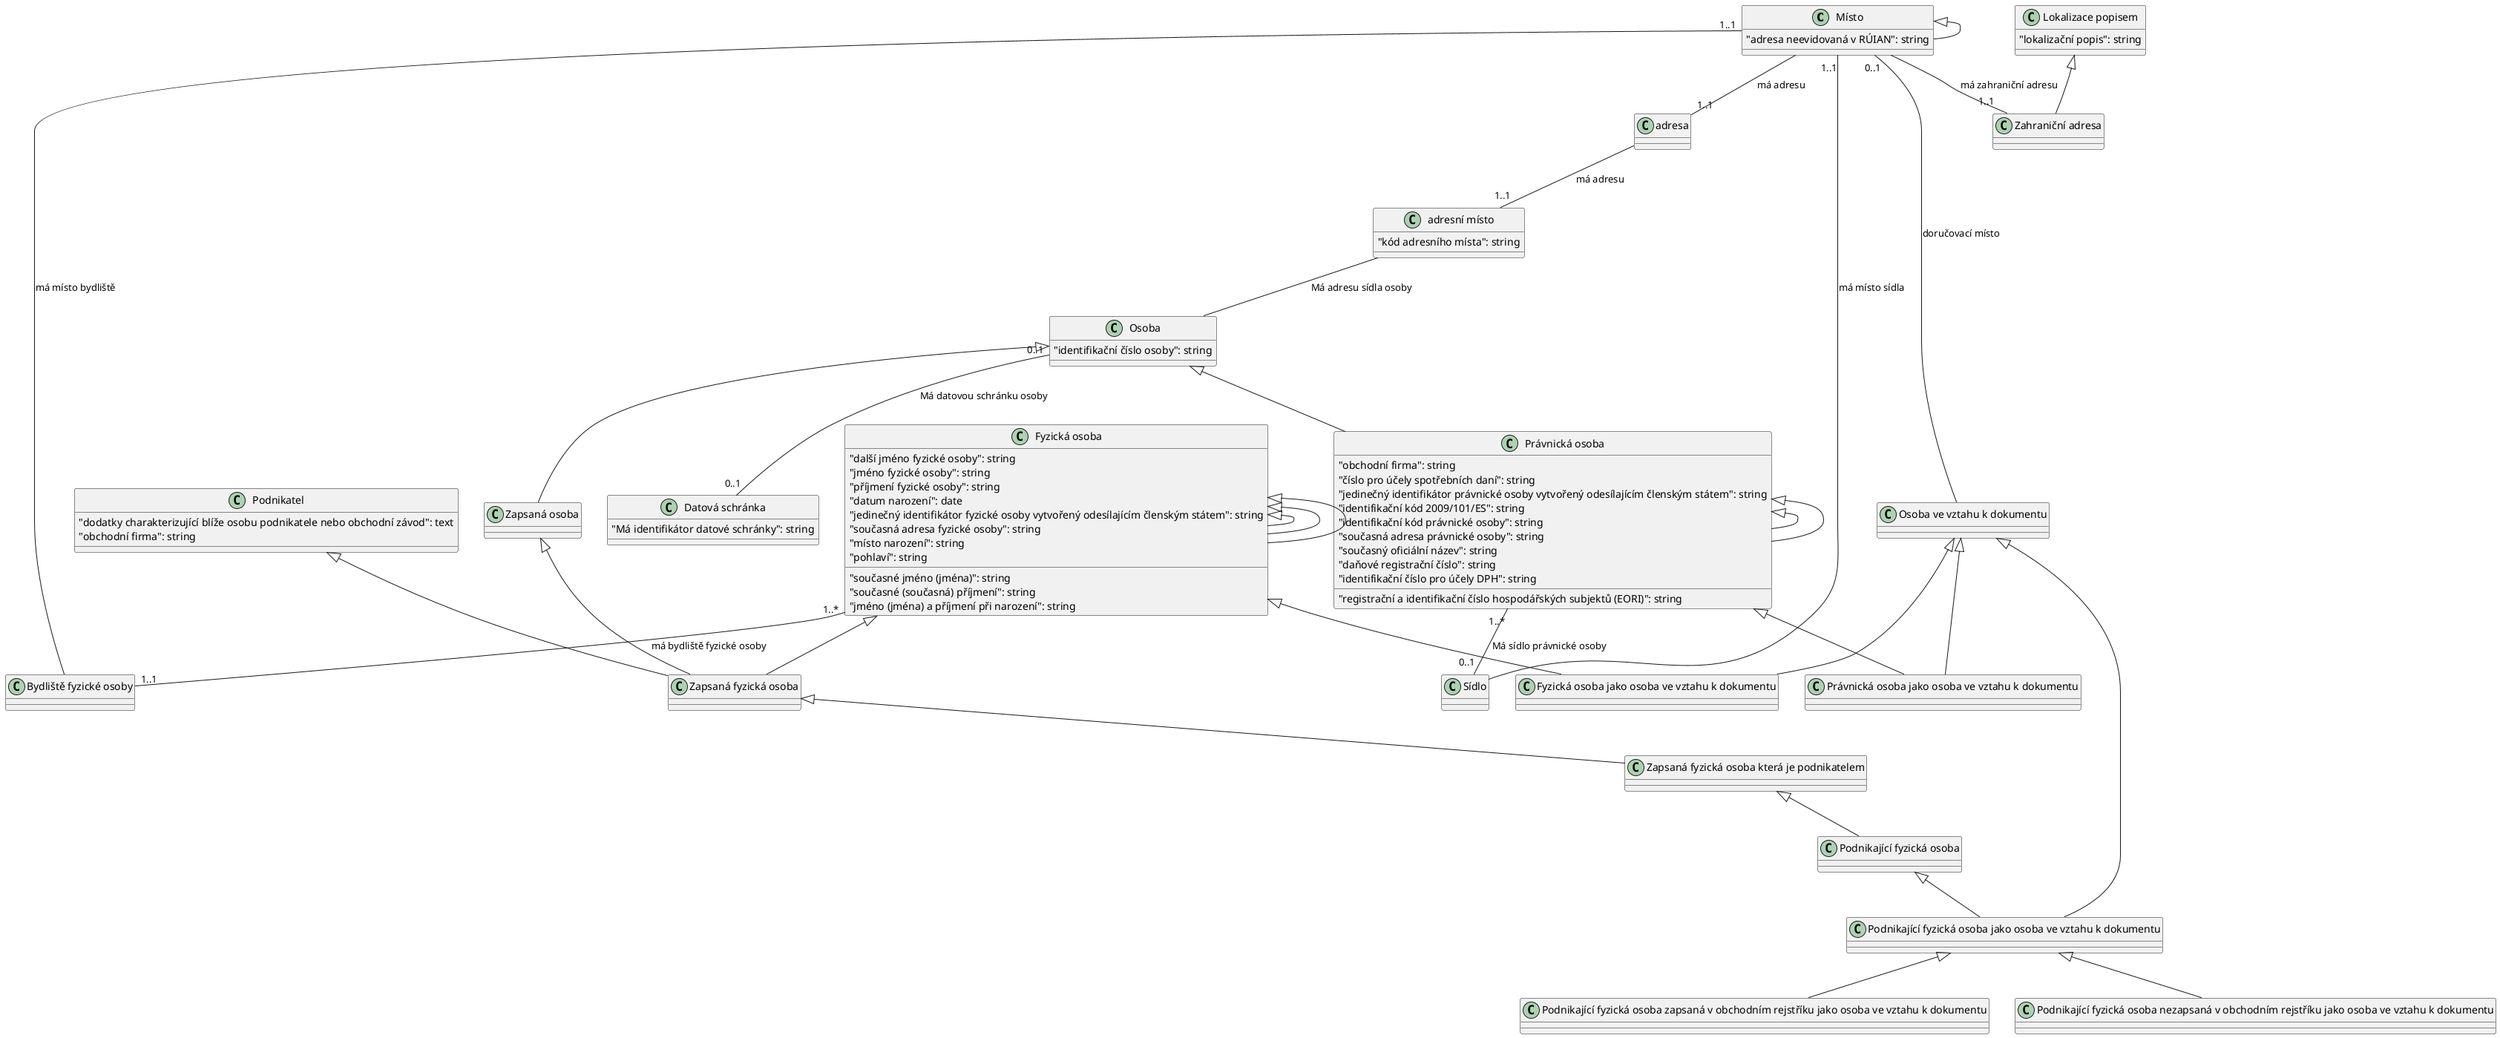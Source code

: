 @startuml
set namespaceSeparator none
class "Místo" {
  "adresa neevidovaná v RÚIAN": string
}

class adresa {
}

class "Zahraniční adresa" {
}

class "Lokalizace popisem" {
  "lokalizační popis": string
}

class "adresní místo" {
  "kód adresního místa": string
}

class "Právnická osoba" {
  "obchodní firma": string
}

class "Fyzická osoba" {
}

class "Podnikající fyzická osoba" {
}

class Osoba {
  "identifikační číslo osoby": string
}

class "Právnická osoba" {
  "číslo pro účely spotřebních daní": string
  "registrační a identifikační číslo hospodářských subjektů (EORI)": string
  "jedinečný identifikátor právnické osoby vytvořený odesílajícím členským státem": string
  "identifikační kód 2009/101/ES": string
  "identifikační kód právnické osoby": string
  "současná adresa právnické osoby": string
  "současný oficiální název": string
  "daňové registrační číslo": string
  "identifikační číslo pro účely DPH": string
}

class "Právnická osoba" {
}

class "Datová schránka" {
  "Má identifikátor datové schránky": string
}

class "Sídlo" {
}

class "Místo" {
}

class "Fyzická osoba" {
  "další jméno fyzické osoby": string
  "jméno fyzické osoby": string
  "příjmení fyzické osoby": string
}

class "Fyzická osoba" {
  "datum narození": date
  "jedinečný identifikátor fyzické osoby vytvořený odesílajícím členským státem": string
  "současné jméno (jména)": string
  "současné (současná) příjmení": string
  "současná adresa fyzické osoby": string
  "jméno (jména) a příjmení při narození": string
  "místo narození": string
  "pohlaví": string
}

class "Bydliště fyzické osoby" {
}

class Podnikatel {
  "dodatky charakterizující blíže osobu podnikatele nebo obchodní závod": text
  "obchodní firma": string
}

class "Zapsaná fyzická osoba" {
}

class "Fyzická osoba" {
}

class "Zapsaná osoba" {
}

class "Zapsaná fyzická osoba která je podnikatelem" {
}

class "Osoba ve vztahu k dokumentu" {
}

class "Právnická osoba jako osoba ve vztahu k dokumentu" {
}

class "Fyzická osoba jako osoba ve vztahu k dokumentu" {
}

class "Podnikající fyzická osoba jako osoba ve vztahu k dokumentu" {
}

class "Podnikající fyzická osoba zapsaná v obchodním rejstříku jako osoba ve vztahu k dokumentu" {
}

class "Podnikající fyzická osoba nezapsaná v obchodním rejstříku jako osoba ve vztahu k dokumentu" {
}

"Lokalizace popisem" <|-- "Zahraniční adresa"
Osoba <|-- "Právnická osoba"
"Právnická osoba" <|-- "Právnická osoba"
"Právnická osoba" <|-- "Právnická osoba"
"Fyzická osoba" <|-- "Fyzická osoba"
"Fyzická osoba" <|-- "Fyzická osoba"
"Zapsaná fyzická osoba která je podnikatelem" <|-- "Podnikající fyzická osoba"
"Místo" <|-- "Místo"
Podnikatel <|-- "Zapsaná fyzická osoba"
"Fyzická osoba" <|-- "Zapsaná fyzická osoba"
"Zapsaná osoba" <|-- "Zapsaná fyzická osoba"
"Fyzická osoba" <|-- "Fyzická osoba"
Osoba <|-- "Zapsaná osoba"
"Zapsaná fyzická osoba" <|-- "Zapsaná fyzická osoba která je podnikatelem"
"Osoba ve vztahu k dokumentu" <|-- "Právnická osoba jako osoba ve vztahu k dokumentu"
"Právnická osoba" <|-- "Právnická osoba jako osoba ve vztahu k dokumentu"
"Osoba ve vztahu k dokumentu" <|-- "Fyzická osoba jako osoba ve vztahu k dokumentu"
"Fyzická osoba" <|-- "Fyzická osoba jako osoba ve vztahu k dokumentu"
"Osoba ve vztahu k dokumentu" <|-- "Podnikající fyzická osoba jako osoba ve vztahu k dokumentu"
"Podnikající fyzická osoba" <|-- "Podnikající fyzická osoba jako osoba ve vztahu k dokumentu"
"Podnikající fyzická osoba jako osoba ve vztahu k dokumentu" <|-- "Podnikající fyzická osoba zapsaná v obchodním rejstříku jako osoba ve vztahu k dokumentu"
"Podnikající fyzická osoba jako osoba ve vztahu k dokumentu" <|-- "Podnikající fyzická osoba nezapsaná v obchodním rejstříku jako osoba ve vztahu k dokumentu"
"Místo" -- "1..1" adresa :  "má adresu"
"Místo" -- "1..1" "Zahraniční adresa" :  "má zahraniční adresu"
adresa -- "1..1" "adresní místo" :  "má adresu"
"adresní místo" -- Osoba :  "Má adresu sídla osoby"
Osoba "0..1" -- "0..1" "Datová schránka" :  "Má datovou schránku osoby"
"Právnická osoba" "1..*" -- "0..1" "Sídlo" :  "Má sídlo právnické osoby"
"Sídlo" -- "1..1" "Místo" :  "má místo sídla"
"Místo" "1..1" -- "Bydliště fyzické osoby" :  "má místo bydliště"
"Místo" "0..1" -- "Osoba ve vztahu k dokumentu" :  "doručovací místo"
"Fyzická osoba" "1..*" -- "1..1" "Bydliště fyzické osoby" :  "má bydliště fyzické osoby"
@enduml
